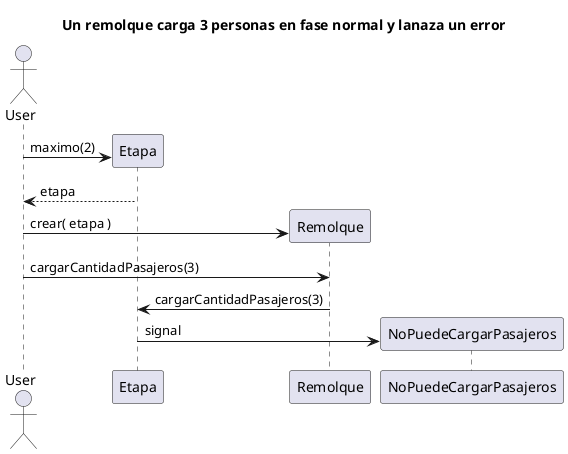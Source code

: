 @startuml

title Un remolque carga 3 personas en fase normal y lanaza un error

actor User

User -> Etapa **: maximo(2)
return etapa
User -> Remolque **: crear( etapa )
User -> Remolque: cargarCantidadPasajeros(3)
Remolque -> Etapa: cargarCantidadPasajeros(3)
Etapa -> NoPuedeCargarPasajeros **: signal

@enduml
